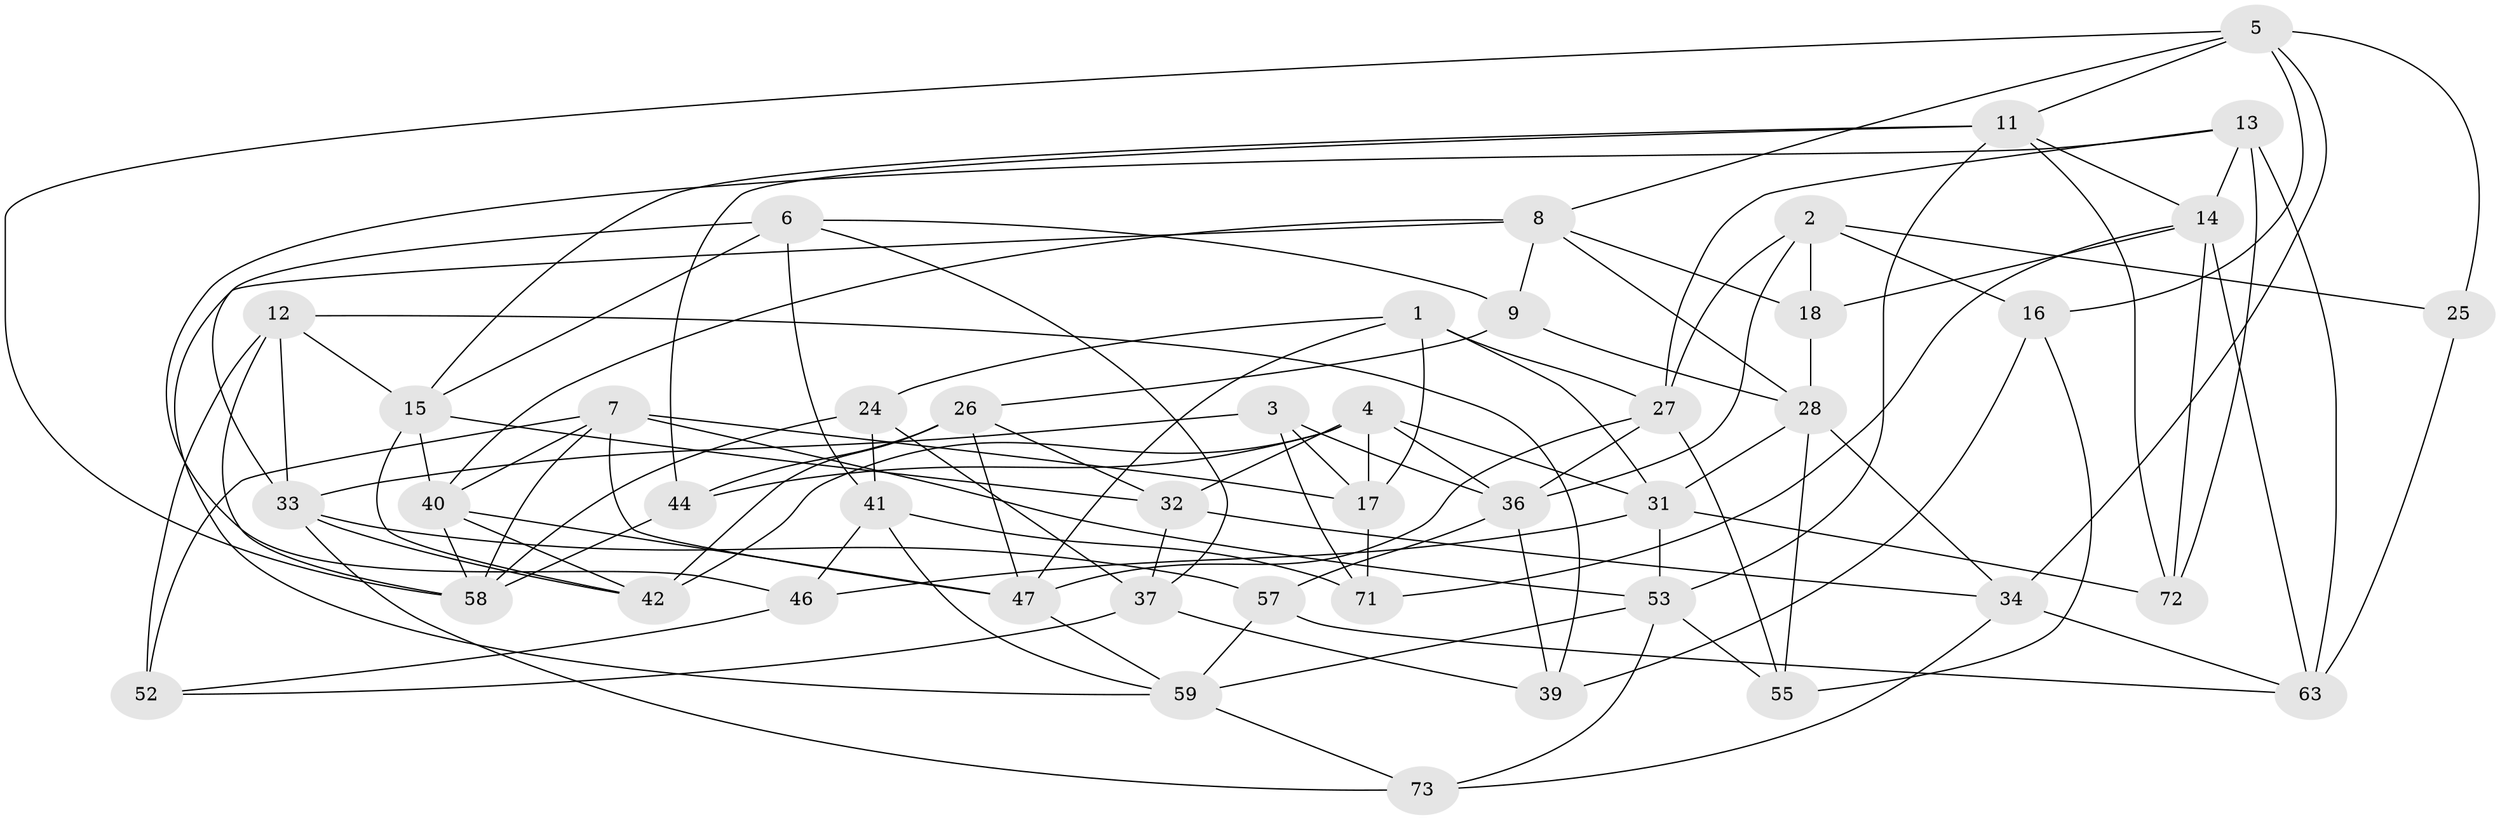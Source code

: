 // Generated by graph-tools (version 1.1) at 2025/24/03/03/25 07:24:26]
// undirected, 45 vertices, 113 edges
graph export_dot {
graph [start="1"]
  node [color=gray90,style=filled];
  1 [super="+21"];
  2 [super="+29"];
  3;
  4 [super="+62"];
  5 [super="+22"];
  6 [super="+66"];
  7 [super="+10"];
  8 [super="+56"];
  9;
  11 [super="+45"];
  12 [super="+23"];
  13 [super="+19"];
  14 [super="+20"];
  15 [super="+75"];
  16;
  17 [super="+50"];
  18;
  24;
  25;
  26 [super="+30"];
  27 [super="+60"];
  28 [super="+51"];
  31 [super="+68"];
  32 [super="+38"];
  33 [super="+49"];
  34 [super="+35"];
  36 [super="+61"];
  37 [super="+54"];
  39;
  40 [super="+70"];
  41 [super="+48"];
  42 [super="+43"];
  44;
  46;
  47 [super="+64"];
  52 [super="+69"];
  53 [super="+67"];
  55;
  57;
  58 [super="+74"];
  59 [super="+76"];
  63 [super="+65"];
  71;
  72;
  73;
  1 -- 47;
  1 -- 27;
  1 -- 24;
  1 -- 17 [weight=2];
  1 -- 31;
  2 -- 25 [weight=2];
  2 -- 27;
  2 -- 16;
  2 -- 18;
  2 -- 36;
  3 -- 33;
  3 -- 36;
  3 -- 71;
  3 -- 17;
  4 -- 17;
  4 -- 31;
  4 -- 32;
  4 -- 36;
  4 -- 44;
  4 -- 42;
  5 -- 11;
  5 -- 16;
  5 -- 25;
  5 -- 58;
  5 -- 34;
  5 -- 8;
  6 -- 9;
  6 -- 37;
  6 -- 41 [weight=2];
  6 -- 15;
  6 -- 33;
  7 -- 17;
  7 -- 52;
  7 -- 58;
  7 -- 40;
  7 -- 47;
  7 -- 53;
  8 -- 9;
  8 -- 28;
  8 -- 40;
  8 -- 18;
  8 -- 59;
  9 -- 26;
  9 -- 28;
  11 -- 72;
  11 -- 44;
  11 -- 53;
  11 -- 14;
  11 -- 15;
  12 -- 52 [weight=2];
  12 -- 39;
  12 -- 33;
  12 -- 58;
  12 -- 15;
  13 -- 72;
  13 -- 46;
  13 -- 27;
  13 -- 14;
  13 -- 63 [weight=2];
  14 -- 18;
  14 -- 72;
  14 -- 63;
  14 -- 71;
  15 -- 32;
  15 -- 40;
  15 -- 42;
  16 -- 55;
  16 -- 39;
  17 -- 71;
  18 -- 28;
  24 -- 58;
  24 -- 37;
  24 -- 41;
  25 -- 63;
  26 -- 42 [weight=2];
  26 -- 32;
  26 -- 44;
  26 -- 47;
  27 -- 36;
  27 -- 55;
  27 -- 47;
  28 -- 55;
  28 -- 31;
  28 -- 34;
  31 -- 46;
  31 -- 72;
  31 -- 53;
  32 -- 34 [weight=2];
  32 -- 37;
  33 -- 57;
  33 -- 73;
  33 -- 42;
  34 -- 73;
  34 -- 63;
  36 -- 57;
  36 -- 39;
  37 -- 52 [weight=2];
  37 -- 39;
  40 -- 47;
  40 -- 42;
  40 -- 58;
  41 -- 59;
  41 -- 46;
  41 -- 71;
  44 -- 58;
  46 -- 52;
  47 -- 59;
  53 -- 73;
  53 -- 59;
  53 -- 55;
  57 -- 59;
  57 -- 63;
  59 -- 73;
}
